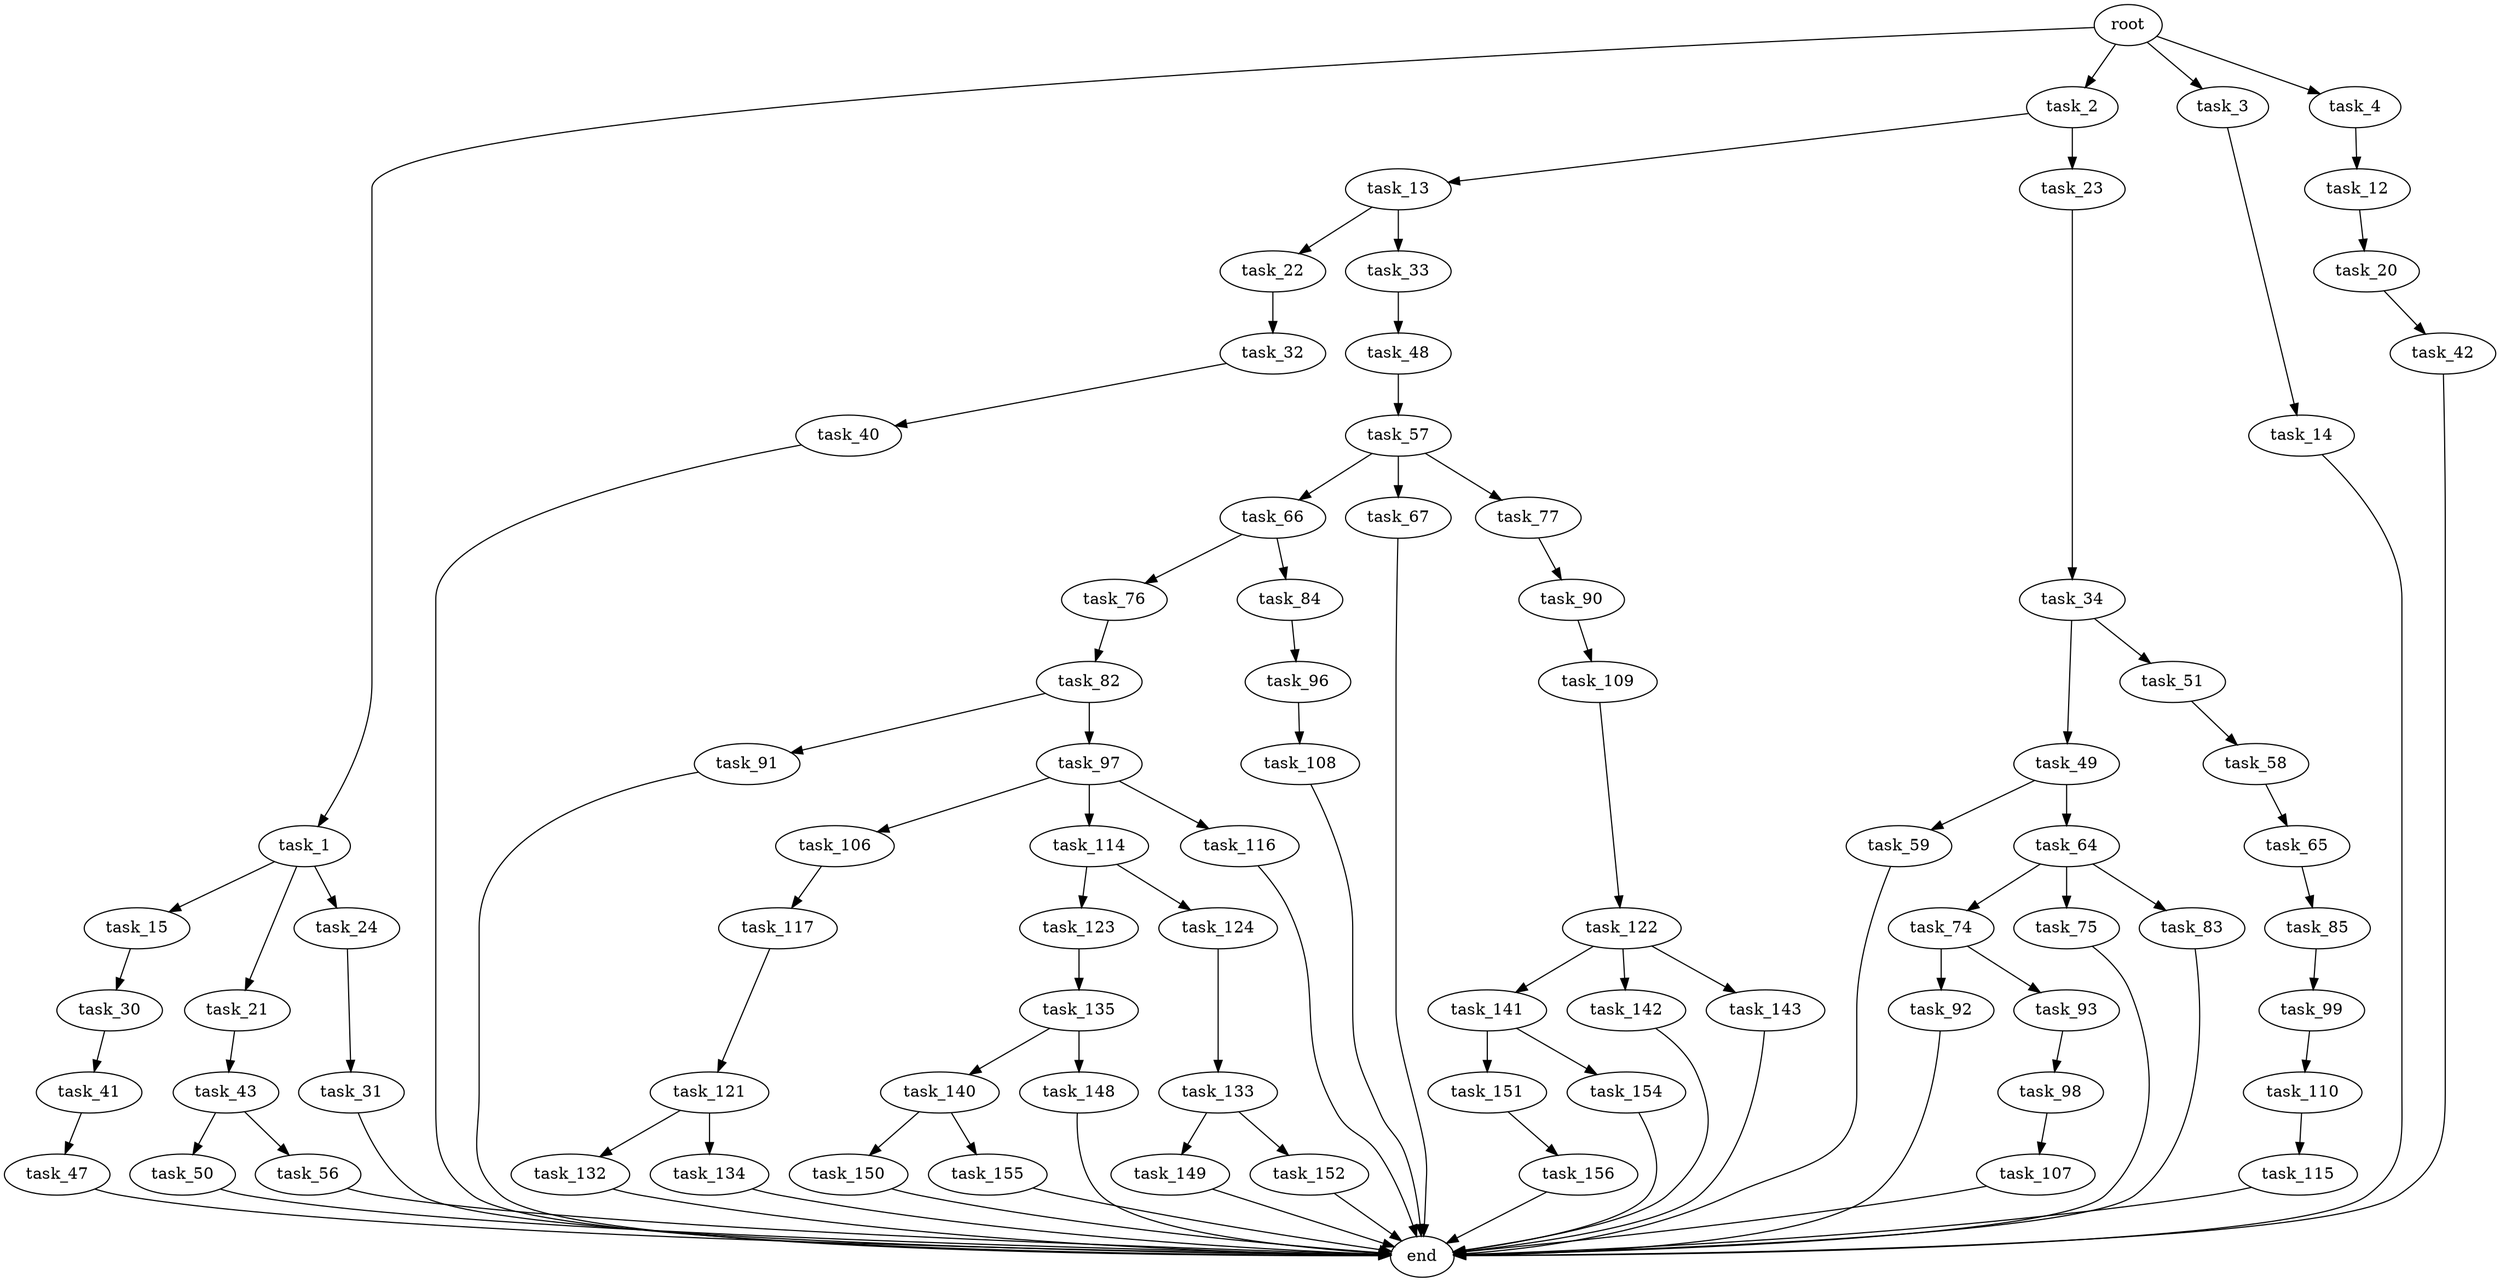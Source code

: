digraph G {
  root [size="0.000000"];
  task_1 [size="28991029248.000000"];
  task_2 [size="174464147780.000000"];
  task_3 [size="68719476736.000000"];
  task_4 [size="53046789708.000000"];
  task_15 [size="30065194126.000000"];
  task_21 [size="782757789696.000000"];
  task_24 [size="1073741824000.000000"];
  task_13 [size="3409883543.000000"];
  task_23 [size="385895960741.000000"];
  task_14 [size="10869968645.000000"];
  task_12 [size="68719476736.000000"];
  task_20 [size="134217728000.000000"];
  task_22 [size="68719476736.000000"];
  task_33 [size="9649583503.000000"];
  end [size="0.000000"];
  task_30 [size="782757789696.000000"];
  task_42 [size="2965976334.000000"];
  task_43 [size="26162942875.000000"];
  task_32 [size="1073741824000.000000"];
  task_34 [size="1073741824000.000000"];
  task_31 [size="426842375150.000000"];
  task_41 [size="8589934592.000000"];
  task_40 [size="17054956106.000000"];
  task_48 [size="508053489724.000000"];
  task_49 [size="231928233984.000000"];
  task_51 [size="18823749244.000000"];
  task_47 [size="225224292926.000000"];
  task_50 [size="10004974281.000000"];
  task_56 [size="26207334062.000000"];
  task_57 [size="495796524236.000000"];
  task_59 [size="368293445632.000000"];
  task_64 [size="69851120490.000000"];
  task_58 [size="977741219.000000"];
  task_66 [size="2141804942.000000"];
  task_67 [size="231928233984.000000"];
  task_77 [size="8745881250.000000"];
  task_65 [size="134217728000.000000"];
  task_74 [size="1227474291.000000"];
  task_75 [size="97935919000.000000"];
  task_83 [size="324793774621.000000"];
  task_85 [size="885783618400.000000"];
  task_76 [size="10373091527.000000"];
  task_84 [size="90856715440.000000"];
  task_92 [size="847631862272.000000"];
  task_93 [size="896791183.000000"];
  task_82 [size="27467909954.000000"];
  task_90 [size="342602492204.000000"];
  task_91 [size="41382847358.000000"];
  task_97 [size="947374266344.000000"];
  task_96 [size="1020275057124.000000"];
  task_99 [size="782757789696.000000"];
  task_109 [size="68719476736.000000"];
  task_98 [size="523160373646.000000"];
  task_108 [size="549755813888.000000"];
  task_106 [size="231054608980.000000"];
  task_114 [size="962941389062.000000"];
  task_116 [size="298959575365.000000"];
  task_107 [size="3929912692.000000"];
  task_110 [size="220523117024.000000"];
  task_117 [size="782757789696.000000"];
  task_122 [size="157616732978.000000"];
  task_115 [size="6768109280.000000"];
  task_123 [size="1073741824000.000000"];
  task_124 [size="30461484470.000000"];
  task_121 [size="116080283182.000000"];
  task_132 [size="32991728947.000000"];
  task_134 [size="298735554831.000000"];
  task_141 [size="1046057445010.000000"];
  task_142 [size="8589934592.000000"];
  task_143 [size="7901177377.000000"];
  task_135 [size="1143685958013.000000"];
  task_133 [size="368293445632.000000"];
  task_149 [size="11920664718.000000"];
  task_152 [size="38790016547.000000"];
  task_140 [size="8589934592.000000"];
  task_148 [size="50757005694.000000"];
  task_150 [size="16959394529.000000"];
  task_155 [size="8589934592.000000"];
  task_151 [size="120490295786.000000"];
  task_154 [size="1073741824000.000000"];
  task_156 [size="6703135569.000000"];

  root -> task_1 [size="1.000000"];
  root -> task_2 [size="1.000000"];
  root -> task_3 [size="1.000000"];
  root -> task_4 [size="1.000000"];
  task_1 -> task_15 [size="75497472.000000"];
  task_1 -> task_21 [size="75497472.000000"];
  task_1 -> task_24 [size="75497472.000000"];
  task_2 -> task_13 [size="536870912.000000"];
  task_2 -> task_23 [size="536870912.000000"];
  task_3 -> task_14 [size="134217728.000000"];
  task_4 -> task_12 [size="134217728.000000"];
  task_15 -> task_30 [size="75497472.000000"];
  task_21 -> task_43 [size="679477248.000000"];
  task_24 -> task_31 [size="838860800.000000"];
  task_13 -> task_22 [size="75497472.000000"];
  task_13 -> task_33 [size="75497472.000000"];
  task_23 -> task_34 [size="838860800.000000"];
  task_14 -> end [size="1.000000"];
  task_12 -> task_20 [size="134217728.000000"];
  task_20 -> task_42 [size="209715200.000000"];
  task_22 -> task_32 [size="134217728.000000"];
  task_33 -> task_48 [size="679477248.000000"];
  task_30 -> task_41 [size="679477248.000000"];
  task_42 -> end [size="1.000000"];
  task_43 -> task_50 [size="411041792.000000"];
  task_43 -> task_56 [size="411041792.000000"];
  task_32 -> task_40 [size="838860800.000000"];
  task_34 -> task_49 [size="838860800.000000"];
  task_34 -> task_51 [size="838860800.000000"];
  task_31 -> end [size="1.000000"];
  task_41 -> task_47 [size="33554432.000000"];
  task_40 -> end [size="1.000000"];
  task_48 -> task_57 [size="679477248.000000"];
  task_49 -> task_59 [size="301989888.000000"];
  task_49 -> task_64 [size="301989888.000000"];
  task_51 -> task_58 [size="301989888.000000"];
  task_47 -> end [size="1.000000"];
  task_50 -> end [size="1.000000"];
  task_56 -> end [size="1.000000"];
  task_57 -> task_66 [size="536870912.000000"];
  task_57 -> task_67 [size="536870912.000000"];
  task_57 -> task_77 [size="536870912.000000"];
  task_59 -> end [size="1.000000"];
  task_64 -> task_74 [size="75497472.000000"];
  task_64 -> task_75 [size="75497472.000000"];
  task_64 -> task_83 [size="75497472.000000"];
  task_58 -> task_65 [size="75497472.000000"];
  task_66 -> task_76 [size="209715200.000000"];
  task_66 -> task_84 [size="209715200.000000"];
  task_67 -> end [size="1.000000"];
  task_77 -> task_90 [size="838860800.000000"];
  task_65 -> task_85 [size="209715200.000000"];
  task_74 -> task_92 [size="33554432.000000"];
  task_74 -> task_93 [size="33554432.000000"];
  task_75 -> end [size="1.000000"];
  task_83 -> end [size="1.000000"];
  task_85 -> task_99 [size="838860800.000000"];
  task_76 -> task_82 [size="209715200.000000"];
  task_84 -> task_96 [size="75497472.000000"];
  task_92 -> end [size="1.000000"];
  task_93 -> task_98 [size="33554432.000000"];
  task_82 -> task_91 [size="679477248.000000"];
  task_82 -> task_97 [size="679477248.000000"];
  task_90 -> task_109 [size="838860800.000000"];
  task_91 -> end [size="1.000000"];
  task_97 -> task_106 [size="838860800.000000"];
  task_97 -> task_114 [size="838860800.000000"];
  task_97 -> task_116 [size="838860800.000000"];
  task_96 -> task_108 [size="679477248.000000"];
  task_99 -> task_110 [size="679477248.000000"];
  task_109 -> task_122 [size="134217728.000000"];
  task_98 -> task_107 [size="411041792.000000"];
  task_108 -> end [size="1.000000"];
  task_106 -> task_117 [size="536870912.000000"];
  task_114 -> task_123 [size="679477248.000000"];
  task_114 -> task_124 [size="679477248.000000"];
  task_116 -> end [size="1.000000"];
  task_107 -> end [size="1.000000"];
  task_110 -> task_115 [size="411041792.000000"];
  task_117 -> task_121 [size="679477248.000000"];
  task_122 -> task_141 [size="301989888.000000"];
  task_122 -> task_142 [size="301989888.000000"];
  task_122 -> task_143 [size="301989888.000000"];
  task_115 -> end [size="1.000000"];
  task_123 -> task_135 [size="838860800.000000"];
  task_124 -> task_133 [size="536870912.000000"];
  task_121 -> task_132 [size="301989888.000000"];
  task_121 -> task_134 [size="301989888.000000"];
  task_132 -> end [size="1.000000"];
  task_134 -> end [size="1.000000"];
  task_141 -> task_151 [size="679477248.000000"];
  task_141 -> task_154 [size="679477248.000000"];
  task_142 -> end [size="1.000000"];
  task_143 -> end [size="1.000000"];
  task_135 -> task_140 [size="679477248.000000"];
  task_135 -> task_148 [size="679477248.000000"];
  task_133 -> task_149 [size="411041792.000000"];
  task_133 -> task_152 [size="411041792.000000"];
  task_149 -> end [size="1.000000"];
  task_152 -> end [size="1.000000"];
  task_140 -> task_150 [size="33554432.000000"];
  task_140 -> task_155 [size="33554432.000000"];
  task_148 -> end [size="1.000000"];
  task_150 -> end [size="1.000000"];
  task_155 -> end [size="1.000000"];
  task_151 -> task_156 [size="209715200.000000"];
  task_154 -> end [size="1.000000"];
  task_156 -> end [size="1.000000"];
}
